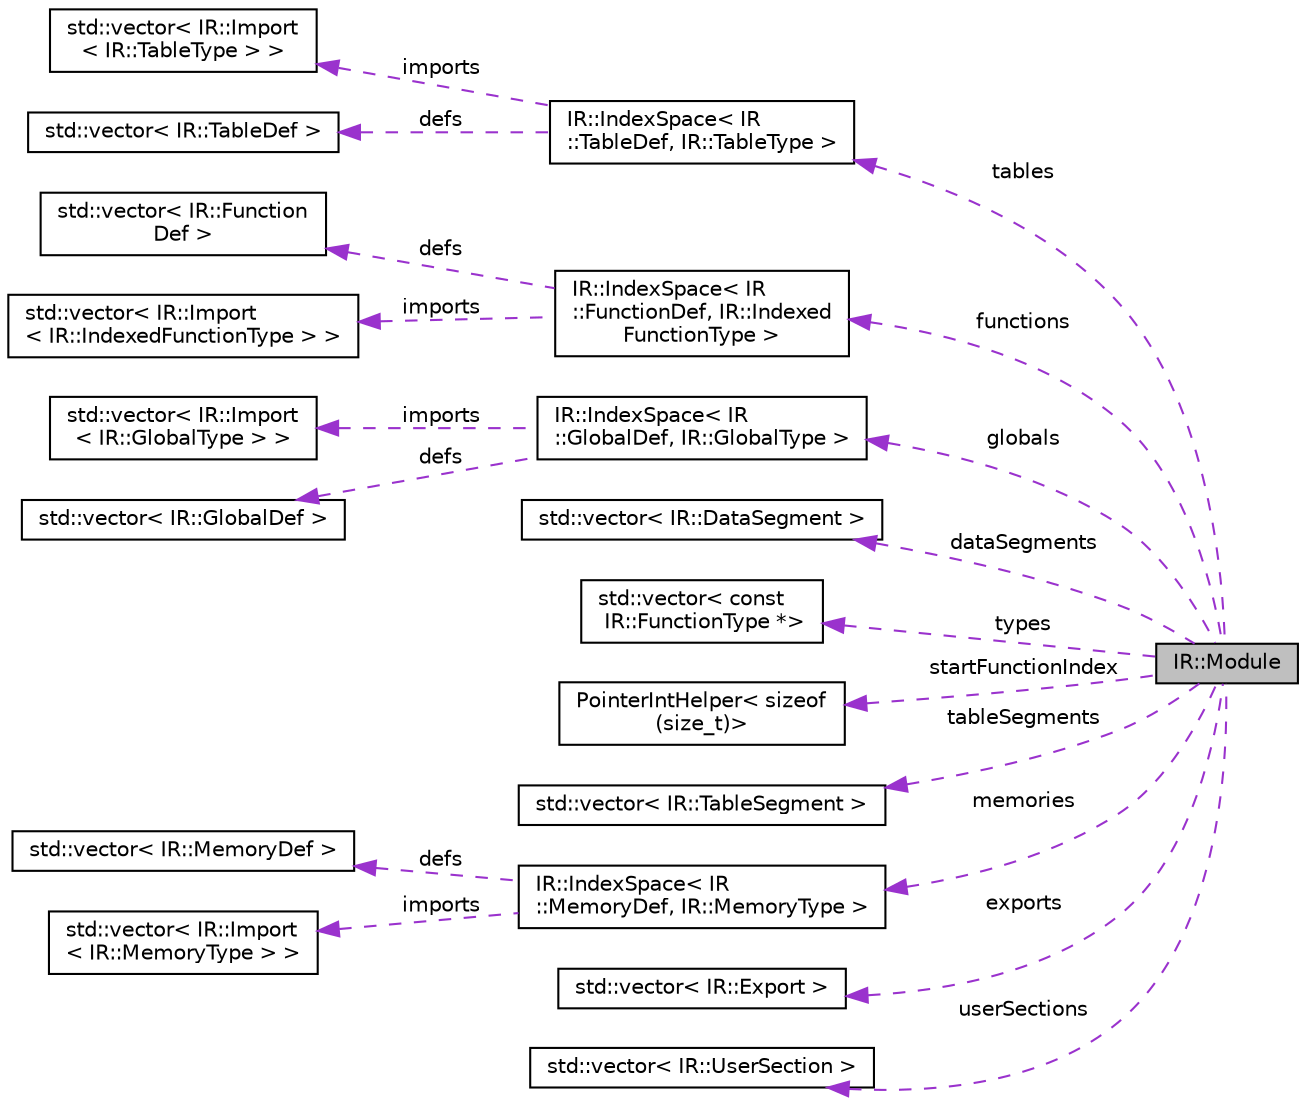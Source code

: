 digraph "IR::Module"
{
  edge [fontname="Helvetica",fontsize="10",labelfontname="Helvetica",labelfontsize="10"];
  node [fontname="Helvetica",fontsize="10",shape=record];
  rankdir="LR";
  Node1 [label="IR::Module",height=0.2,width=0.4,color="black", fillcolor="grey75", style="filled", fontcolor="black"];
  Node2 -> Node1 [dir="back",color="darkorchid3",fontsize="10",style="dashed",label=" tables" ];
  Node2 [label="IR::IndexSpace\< IR\l::TableDef, IR::TableType \>",height=0.2,width=0.4,color="black", fillcolor="white", style="filled",URL="$struct_i_r_1_1_index_space.html"];
  Node3 -> Node2 [dir="back",color="darkorchid3",fontsize="10",style="dashed",label=" imports" ];
  Node3 [label="std::vector\< IR::Import\l\< IR::TableType \> \>",height=0.2,width=0.4,color="black", fillcolor="white", style="filled",URL="$classstd_1_1vector.html"];
  Node4 -> Node2 [dir="back",color="darkorchid3",fontsize="10",style="dashed",label=" defs" ];
  Node4 [label="std::vector\< IR::TableDef \>",height=0.2,width=0.4,color="black", fillcolor="white", style="filled",URL="$classstd_1_1vector.html"];
  Node5 -> Node1 [dir="back",color="darkorchid3",fontsize="10",style="dashed",label=" functions" ];
  Node5 [label="IR::IndexSpace\< IR\l::FunctionDef, IR::Indexed\lFunctionType \>",height=0.2,width=0.4,color="black", fillcolor="white", style="filled",URL="$struct_i_r_1_1_index_space.html"];
  Node6 -> Node5 [dir="back",color="darkorchid3",fontsize="10",style="dashed",label=" defs" ];
  Node6 [label="std::vector\< IR::Function\lDef \>",height=0.2,width=0.4,color="black", fillcolor="white", style="filled",URL="$classstd_1_1vector.html"];
  Node7 -> Node5 [dir="back",color="darkorchid3",fontsize="10",style="dashed",label=" imports" ];
  Node7 [label="std::vector\< IR::Import\l\< IR::IndexedFunctionType \> \>",height=0.2,width=0.4,color="black", fillcolor="white", style="filled",URL="$classstd_1_1vector.html"];
  Node8 -> Node1 [dir="back",color="darkorchid3",fontsize="10",style="dashed",label=" globals" ];
  Node8 [label="IR::IndexSpace\< IR\l::GlobalDef, IR::GlobalType \>",height=0.2,width=0.4,color="black", fillcolor="white", style="filled",URL="$struct_i_r_1_1_index_space.html"];
  Node9 -> Node8 [dir="back",color="darkorchid3",fontsize="10",style="dashed",label=" imports" ];
  Node9 [label="std::vector\< IR::Import\l\< IR::GlobalType \> \>",height=0.2,width=0.4,color="black", fillcolor="white", style="filled",URL="$classstd_1_1vector.html"];
  Node10 -> Node8 [dir="back",color="darkorchid3",fontsize="10",style="dashed",label=" defs" ];
  Node10 [label="std::vector\< IR::GlobalDef \>",height=0.2,width=0.4,color="black", fillcolor="white", style="filled",URL="$classstd_1_1vector.html"];
  Node11 -> Node1 [dir="back",color="darkorchid3",fontsize="10",style="dashed",label=" dataSegments" ];
  Node11 [label="std::vector\< IR::DataSegment \>",height=0.2,width=0.4,color="black", fillcolor="white", style="filled",URL="$classstd_1_1vector.html"];
  Node12 -> Node1 [dir="back",color="darkorchid3",fontsize="10",style="dashed",label=" types" ];
  Node12 [label="std::vector\< const\l IR::FunctionType *\>",height=0.2,width=0.4,color="black", fillcolor="white", style="filled",URL="$classstd_1_1vector.html"];
  Node13 -> Node1 [dir="back",color="darkorchid3",fontsize="10",style="dashed",label=" startFunctionIndex" ];
  Node13 [label="PointerIntHelper\< sizeof\l(size_t)\>",height=0.2,width=0.4,color="black", fillcolor="white", style="filled",URL="$struct_pointer_int_helper.html"];
  Node14 -> Node1 [dir="back",color="darkorchid3",fontsize="10",style="dashed",label=" tableSegments" ];
  Node14 [label="std::vector\< IR::TableSegment \>",height=0.2,width=0.4,color="black", fillcolor="white", style="filled",URL="$classstd_1_1vector.html"];
  Node15 -> Node1 [dir="back",color="darkorchid3",fontsize="10",style="dashed",label=" memories" ];
  Node15 [label="IR::IndexSpace\< IR\l::MemoryDef, IR::MemoryType \>",height=0.2,width=0.4,color="black", fillcolor="white", style="filled",URL="$struct_i_r_1_1_index_space.html"];
  Node16 -> Node15 [dir="back",color="darkorchid3",fontsize="10",style="dashed",label=" defs" ];
  Node16 [label="std::vector\< IR::MemoryDef \>",height=0.2,width=0.4,color="black", fillcolor="white", style="filled",URL="$classstd_1_1vector.html"];
  Node17 -> Node15 [dir="back",color="darkorchid3",fontsize="10",style="dashed",label=" imports" ];
  Node17 [label="std::vector\< IR::Import\l\< IR::MemoryType \> \>",height=0.2,width=0.4,color="black", fillcolor="white", style="filled",URL="$classstd_1_1vector.html"];
  Node18 -> Node1 [dir="back",color="darkorchid3",fontsize="10",style="dashed",label=" exports" ];
  Node18 [label="std::vector\< IR::Export \>",height=0.2,width=0.4,color="black", fillcolor="white", style="filled",URL="$classstd_1_1vector.html"];
  Node19 -> Node1 [dir="back",color="darkorchid3",fontsize="10",style="dashed",label=" userSections" ];
  Node19 [label="std::vector\< IR::UserSection \>",height=0.2,width=0.4,color="black", fillcolor="white", style="filled",URL="$classstd_1_1vector.html"];
}

